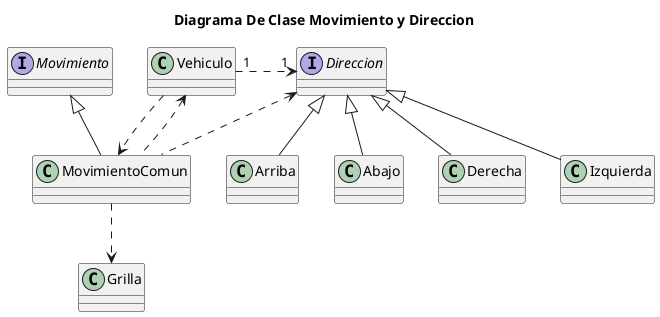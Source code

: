 @startuml
title Diagrama De Clase Movimiento y Direccion

Vehiculo "1" .r.> "1" Direccion
Vehiculo  ..>  MovimientoComun
Vehiculo  <..  MovimientoComun
Direccion  <..  MovimientoComun

MovimientoComun .d.> Grilla

Arriba -u-|> Direccion
Abajo -u-|> Direccion
Derecha -u-|> Direccion
Izquierda -u-|> Direccion

interface Direccion

MovimientoComun -u-|> Movimiento

interface Movimiento

@enduml